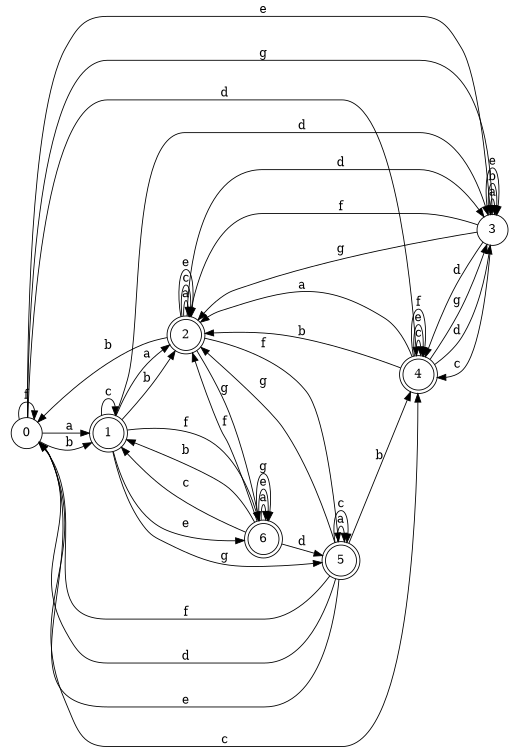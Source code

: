 digraph n6_10 {
__start0 [label="" shape="none"];

rankdir=LR;
size="8,5";

s0 [style="filled", color="black", fillcolor="white" shape="circle", label="0"];
s1 [style="rounded,filled", color="black", fillcolor="white" shape="doublecircle", label="1"];
s2 [style="rounded,filled", color="black", fillcolor="white" shape="doublecircle", label="2"];
s3 [style="filled", color="black", fillcolor="white" shape="circle", label="3"];
s4 [style="rounded,filled", color="black", fillcolor="white" shape="doublecircle", label="4"];
s5 [style="rounded,filled", color="black", fillcolor="white" shape="doublecircle", label="5"];
s6 [style="rounded,filled", color="black", fillcolor="white" shape="doublecircle", label="6"];
s0 -> s1 [label="a"];
s0 -> s1 [label="b"];
s0 -> s4 [label="c"];
s0 -> s4 [label="d"];
s0 -> s3 [label="e"];
s0 -> s0 [label="f"];
s0 -> s3 [label="g"];
s1 -> s2 [label="a"];
s1 -> s2 [label="b"];
s1 -> s1 [label="c"];
s1 -> s3 [label="d"];
s1 -> s6 [label="e"];
s1 -> s6 [label="f"];
s1 -> s5 [label="g"];
s2 -> s2 [label="a"];
s2 -> s0 [label="b"];
s2 -> s2 [label="c"];
s2 -> s3 [label="d"];
s2 -> s2 [label="e"];
s2 -> s5 [label="f"];
s2 -> s6 [label="g"];
s3 -> s3 [label="a"];
s3 -> s3 [label="b"];
s3 -> s4 [label="c"];
s3 -> s4 [label="d"];
s3 -> s3 [label="e"];
s3 -> s2 [label="f"];
s3 -> s2 [label="g"];
s4 -> s2 [label="a"];
s4 -> s2 [label="b"];
s4 -> s4 [label="c"];
s4 -> s3 [label="d"];
s4 -> s4 [label="e"];
s4 -> s4 [label="f"];
s4 -> s3 [label="g"];
s5 -> s5 [label="a"];
s5 -> s4 [label="b"];
s5 -> s5 [label="c"];
s5 -> s0 [label="d"];
s5 -> s0 [label="e"];
s5 -> s0 [label="f"];
s5 -> s2 [label="g"];
s6 -> s6 [label="a"];
s6 -> s1 [label="b"];
s6 -> s1 [label="c"];
s6 -> s5 [label="d"];
s6 -> s6 [label="e"];
s6 -> s2 [label="f"];
s6 -> s6 [label="g"];

}